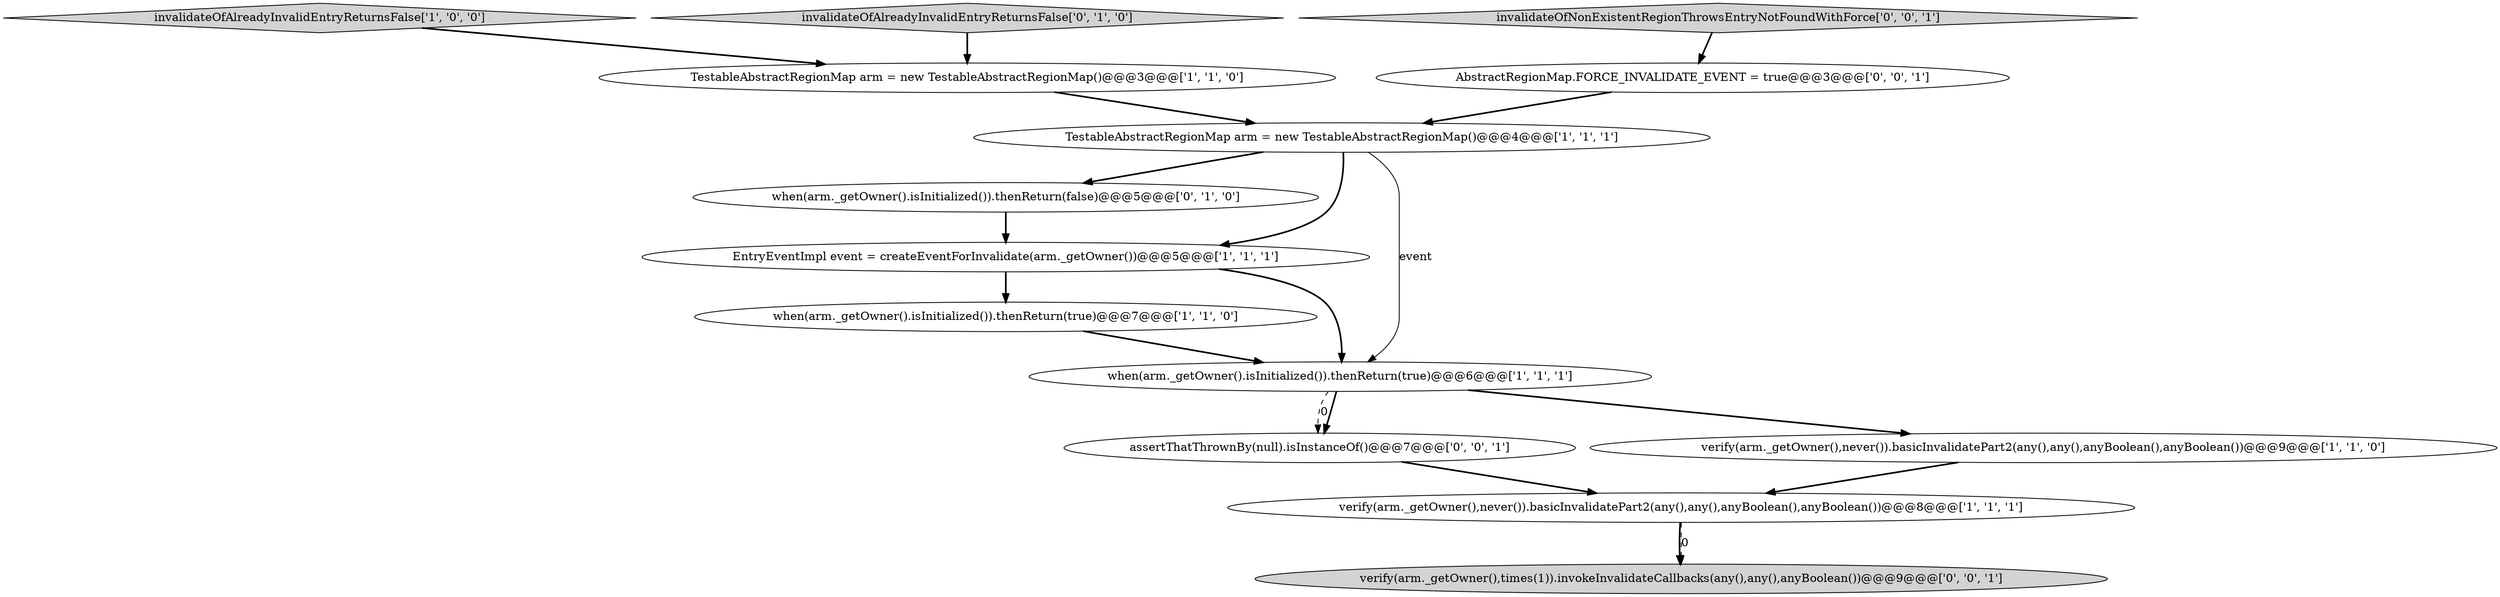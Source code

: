 digraph {
4 [style = filled, label = "when(arm._getOwner().isInitialized()).thenReturn(true)@@@7@@@['1', '1', '0']", fillcolor = white, shape = ellipse image = "AAA0AAABBB1BBB"];
8 [style = filled, label = "when(arm._getOwner().isInitialized()).thenReturn(false)@@@5@@@['0', '1', '0']", fillcolor = white, shape = ellipse image = "AAA1AAABBB2BBB"];
5 [style = filled, label = "invalidateOfAlreadyInvalidEntryReturnsFalse['1', '0', '0']", fillcolor = lightgray, shape = diamond image = "AAA0AAABBB1BBB"];
2 [style = filled, label = "TestableAbstractRegionMap arm = new TestableAbstractRegionMap()@@@4@@@['1', '1', '1']", fillcolor = white, shape = ellipse image = "AAA0AAABBB1BBB"];
6 [style = filled, label = "TestableAbstractRegionMap arm = new TestableAbstractRegionMap()@@@3@@@['1', '1', '0']", fillcolor = white, shape = ellipse image = "AAA0AAABBB1BBB"];
11 [style = filled, label = "assertThatThrownBy(null).isInstanceOf()@@@7@@@['0', '0', '1']", fillcolor = white, shape = ellipse image = "AAA0AAABBB3BBB"];
12 [style = filled, label = "invalidateOfNonExistentRegionThrowsEntryNotFoundWithForce['0', '0', '1']", fillcolor = lightgray, shape = diamond image = "AAA0AAABBB3BBB"];
1 [style = filled, label = "verify(arm._getOwner(),never()).basicInvalidatePart2(any(),any(),anyBoolean(),anyBoolean())@@@8@@@['1', '1', '1']", fillcolor = white, shape = ellipse image = "AAA0AAABBB1BBB"];
10 [style = filled, label = "AbstractRegionMap.FORCE_INVALIDATE_EVENT = true@@@3@@@['0', '0', '1']", fillcolor = white, shape = ellipse image = "AAA0AAABBB3BBB"];
3 [style = filled, label = "EntryEventImpl event = createEventForInvalidate(arm._getOwner())@@@5@@@['1', '1', '1']", fillcolor = white, shape = ellipse image = "AAA0AAABBB1BBB"];
0 [style = filled, label = "verify(arm._getOwner(),never()).basicInvalidatePart2(any(),any(),anyBoolean(),anyBoolean())@@@9@@@['1', '1', '0']", fillcolor = white, shape = ellipse image = "AAA0AAABBB1BBB"];
7 [style = filled, label = "when(arm._getOwner().isInitialized()).thenReturn(true)@@@6@@@['1', '1', '1']", fillcolor = white, shape = ellipse image = "AAA0AAABBB1BBB"];
13 [style = filled, label = "verify(arm._getOwner(),times(1)).invokeInvalidateCallbacks(any(),any(),anyBoolean())@@@9@@@['0', '0', '1']", fillcolor = lightgray, shape = ellipse image = "AAA0AAABBB3BBB"];
9 [style = filled, label = "invalidateOfAlreadyInvalidEntryReturnsFalse['0', '1', '0']", fillcolor = lightgray, shape = diamond image = "AAA0AAABBB2BBB"];
12->10 [style = bold, label=""];
7->11 [style = dashed, label="0"];
1->13 [style = bold, label=""];
9->6 [style = bold, label=""];
11->1 [style = bold, label=""];
4->7 [style = bold, label=""];
10->2 [style = bold, label=""];
2->7 [style = solid, label="event"];
7->11 [style = bold, label=""];
7->0 [style = bold, label=""];
3->7 [style = bold, label=""];
3->4 [style = bold, label=""];
0->1 [style = bold, label=""];
8->3 [style = bold, label=""];
5->6 [style = bold, label=""];
6->2 [style = bold, label=""];
2->8 [style = bold, label=""];
1->13 [style = dashed, label="0"];
2->3 [style = bold, label=""];
}
